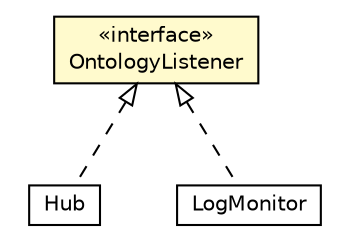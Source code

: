 #!/usr/local/bin/dot
#
# Class diagram 
# Generated by UMLGraph version R5_6-24-gf6e263 (http://www.umlgraph.org/)
#

digraph G {
	edge [fontname="Helvetica",fontsize=10,labelfontname="Helvetica",labelfontsize=10];
	node [fontname="Helvetica",fontsize=10,shape=plaintext];
	nodesep=0.25;
	ranksep=0.5;
	// org.universAAL.middleware.util.OntologyListener
	c6104334 [label=<<table title="org.universAAL.middleware.util.OntologyListener" border="0" cellborder="1" cellspacing="0" cellpadding="2" port="p" bgcolor="lemonChiffon" href="./OntologyListener.html">
		<tr><td><table border="0" cellspacing="0" cellpadding="1">
<tr><td align="center" balign="center"> &#171;interface&#187; </td></tr>
<tr><td align="center" balign="center"> OntologyListener </td></tr>
		</table></td></tr>
		</table>>, URL="./OntologyListener.html", fontname="Helvetica", fontcolor="black", fontsize=10.0];
	// org.universAAL.context.che.Hub
	c6105526 [label=<<table title="org.universAAL.context.che.Hub" border="0" cellborder="1" cellspacing="0" cellpadding="2" port="p" href="../../context/che/Hub.html">
		<tr><td><table border="0" cellspacing="0" cellpadding="1">
<tr><td align="center" balign="center"> Hub </td></tr>
		</table></td></tr>
		</table>>, URL="../../context/che/Hub.html", fontname="Helvetica", fontcolor="black", fontsize=10.0];
	// org.universAAL.tools.logmonitor.ontology.LogMonitor
	c6106751 [label=<<table title="org.universAAL.tools.logmonitor.ontology.LogMonitor" border="0" cellborder="1" cellspacing="0" cellpadding="2" port="p" href="../../tools/logmonitor/ontology/LogMonitor.html">
		<tr><td><table border="0" cellspacing="0" cellpadding="1">
<tr><td align="center" balign="center"> LogMonitor </td></tr>
		</table></td></tr>
		</table>>, URL="../../tools/logmonitor/ontology/LogMonitor.html", fontname="Helvetica", fontcolor="black", fontsize=10.0];
	//org.universAAL.context.che.Hub implements org.universAAL.middleware.util.OntologyListener
	c6104334:p -> c6105526:p [dir=back,arrowtail=empty,style=dashed];
	//org.universAAL.tools.logmonitor.ontology.LogMonitor implements org.universAAL.middleware.util.OntologyListener
	c6104334:p -> c6106751:p [dir=back,arrowtail=empty,style=dashed];
}

